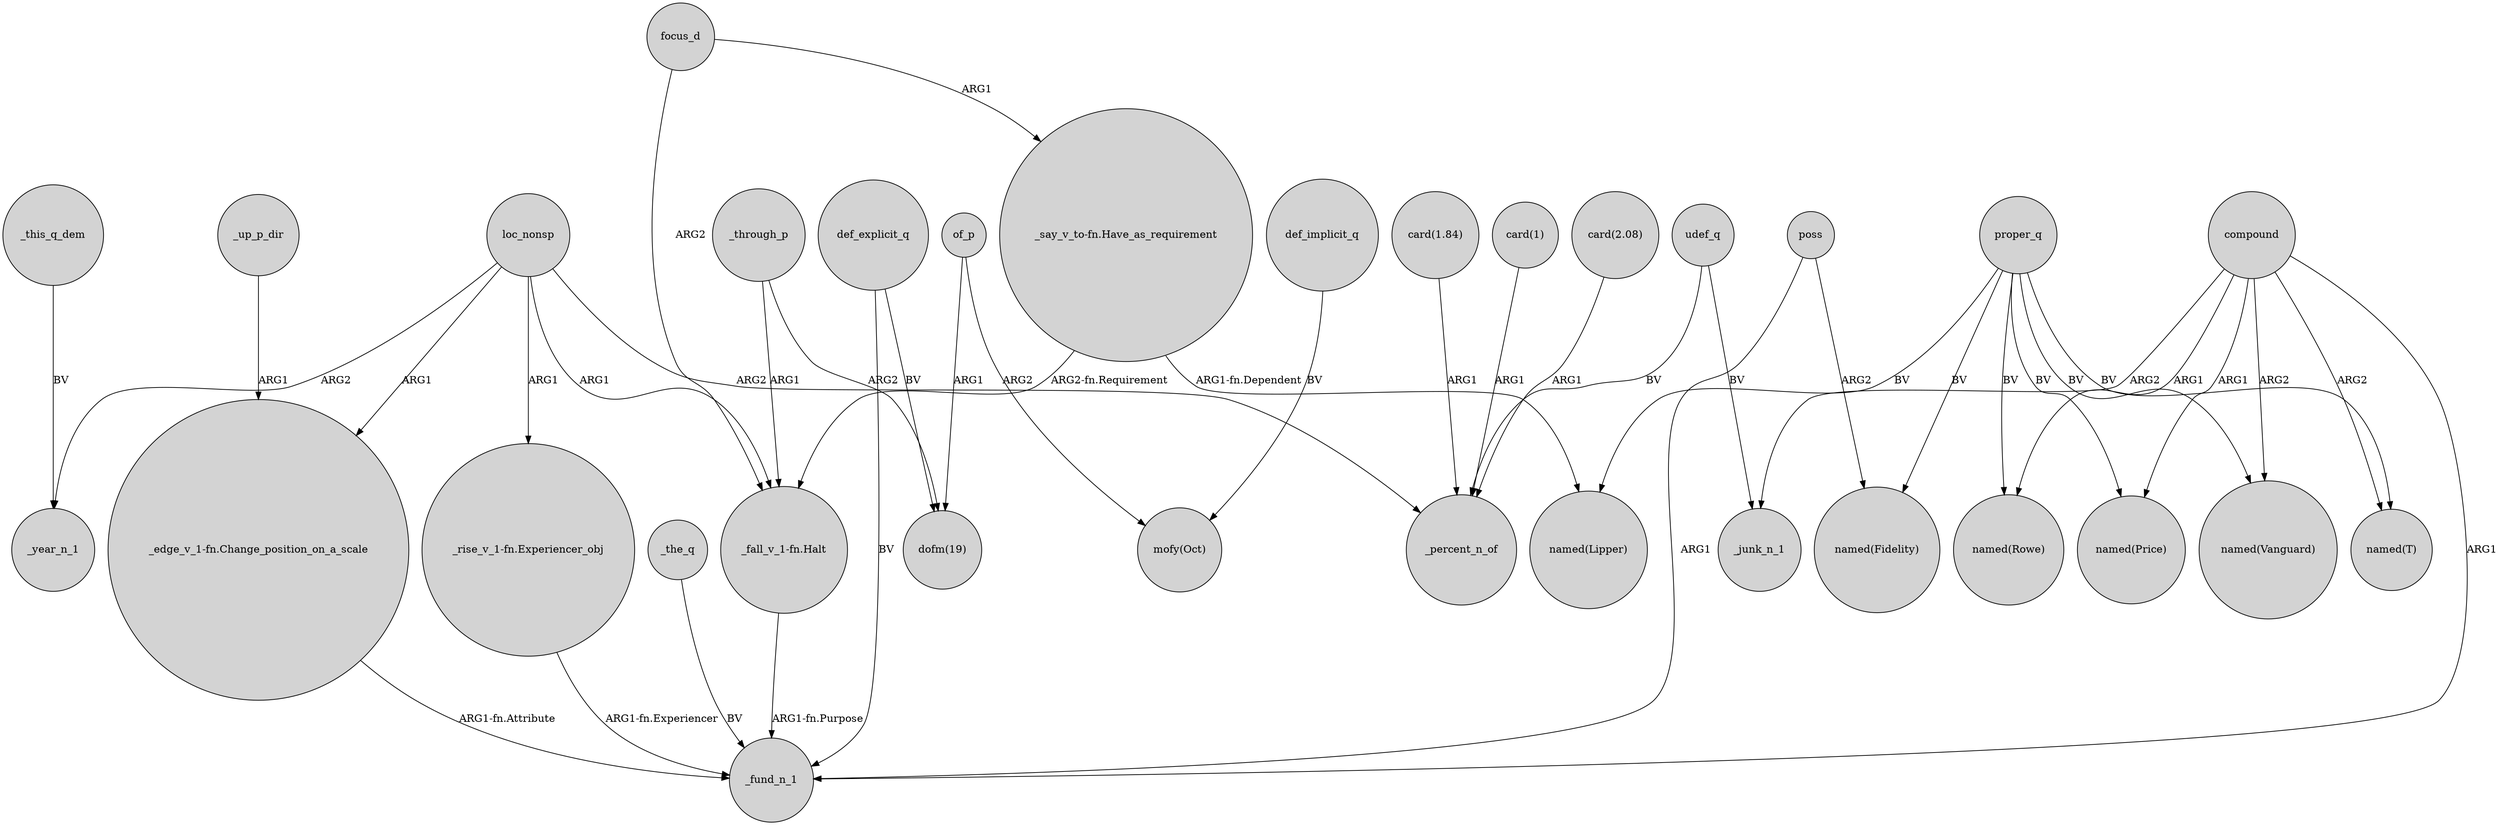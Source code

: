 digraph {
	node [shape=circle style=filled]
	_through_p -> "_fall_v_1-fn.Halt" [label=ARG1]
	def_explicit_q -> _fund_n_1 [label=BV]
	_through_p -> "dofm(19)" [label=ARG2]
	loc_nonsp -> "_rise_v_1-fn.Experiencer_obj" [label=ARG1]
	_the_q -> _fund_n_1 [label=BV]
	loc_nonsp -> "_edge_v_1-fn.Change_position_on_a_scale" [label=ARG1]
	proper_q -> "named(Rowe)" [label=BV]
	of_p -> "mofy(Oct)" [label=ARG2]
	"_say_v_to-fn.Have_as_requirement" -> "_fall_v_1-fn.Halt" [label="ARG2-fn.Requirement"]
	compound -> "named(T)" [label=ARG2]
	"_say_v_to-fn.Have_as_requirement" -> "named(Lipper)" [label="ARG1-fn.Dependent"]
	focus_d -> "_fall_v_1-fn.Halt" [label=ARG2]
	focus_d -> "_say_v_to-fn.Have_as_requirement" [label=ARG1]
	poss -> _fund_n_1 [label=ARG1]
	compound -> _junk_n_1 [label=ARG2]
	"_edge_v_1-fn.Change_position_on_a_scale" -> _fund_n_1 [label="ARG1-fn.Attribute"]
	of_p -> "dofm(19)" [label=ARG1]
	"_rise_v_1-fn.Experiencer_obj" -> _fund_n_1 [label="ARG1-fn.Experiencer"]
	loc_nonsp -> _year_n_1 [label=ARG2]
	"card(2.08)" -> _percent_n_of [label=ARG1]
	loc_nonsp -> "_fall_v_1-fn.Halt" [label=ARG1]
	_up_p_dir -> "_edge_v_1-fn.Change_position_on_a_scale" [label=ARG1]
	poss -> "named(Fidelity)" [label=ARG2]
	compound -> "named(Rowe)" [label=ARG1]
	udef_q -> _percent_n_of [label=BV]
	proper_q -> "named(Lipper)" [label=BV]
	"card(1.84)" -> _percent_n_of [label=ARG1]
	_this_q_dem -> _year_n_1 [label=BV]
	def_implicit_q -> "mofy(Oct)" [label=BV]
	compound -> "named(Vanguard)" [label=ARG2]
	proper_q -> "named(Price)" [label=BV]
	udef_q -> _junk_n_1 [label=BV]
	proper_q -> "named(T)" [label=BV]
	"card(1)" -> _percent_n_of [label=ARG1]
	compound -> "named(Price)" [label=ARG1]
	"_fall_v_1-fn.Halt" -> _fund_n_1 [label="ARG1-fn.Purpose"]
	def_explicit_q -> "dofm(19)" [label=BV]
	proper_q -> "named(Fidelity)" [label=BV]
	compound -> _fund_n_1 [label=ARG1]
	proper_q -> "named(Vanguard)" [label=BV]
	loc_nonsp -> _percent_n_of [label=ARG2]
}
